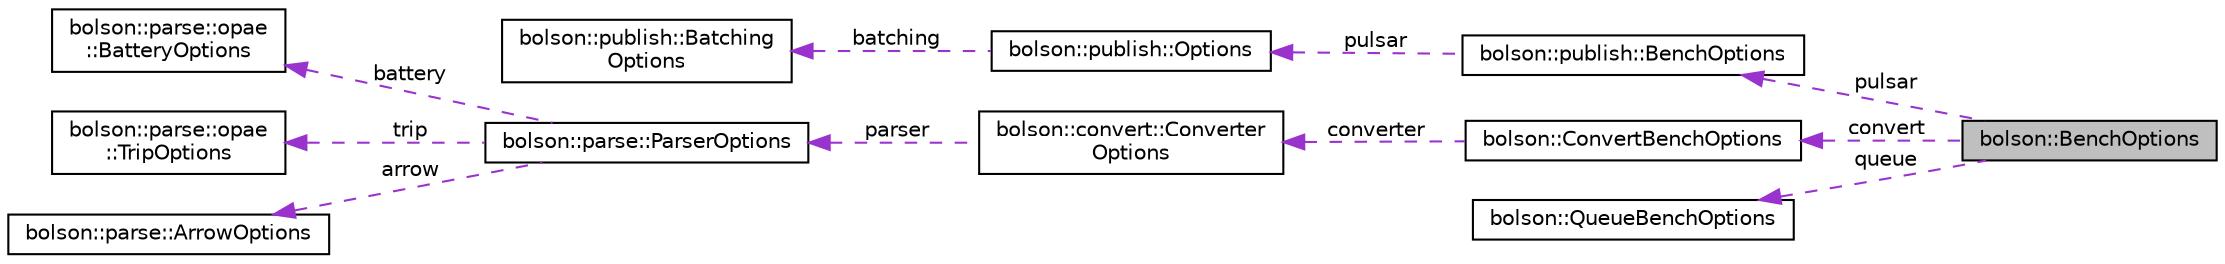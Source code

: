 digraph "bolson::BenchOptions"
{
 // LATEX_PDF_SIZE
  edge [fontname="Helvetica",fontsize="10",labelfontname="Helvetica",labelfontsize="10"];
  node [fontname="Helvetica",fontsize="10",shape=record];
  rankdir="LR";
  Node1 [label="bolson::BenchOptions",height=0.2,width=0.4,color="black", fillcolor="grey75", style="filled", fontcolor="black",tooltip="Benchmark subcommand options."];
  Node2 -> Node1 [dir="back",color="darkorchid3",fontsize="10",style="dashed",label=" pulsar" ,fontname="Helvetica"];
  Node2 [label="bolson::publish::BenchOptions",height=0.2,width=0.4,color="black", fillcolor="white", style="filled",URL="$structbolson_1_1publish_1_1_bench_options.html",tooltip="Options for Pulsar interface benchmark."];
  Node3 -> Node2 [dir="back",color="darkorchid3",fontsize="10",style="dashed",label=" pulsar" ,fontname="Helvetica"];
  Node3 [label="bolson::publish::Options",height=0.2,width=0.4,color="black", fillcolor="white", style="filled",URL="$structbolson_1_1publish_1_1_options.html",tooltip="Pulsar options."];
  Node4 -> Node3 [dir="back",color="darkorchid3",fontsize="10",style="dashed",label=" batching" ,fontname="Helvetica"];
  Node4 [label="bolson::publish::Batching\lOptions",height=0.2,width=0.4,color="black", fillcolor="white", style="filled",URL="$structbolson_1_1publish_1_1_batching_options.html",tooltip="Pulsar batching producer options."];
  Node5 -> Node1 [dir="back",color="darkorchid3",fontsize="10",style="dashed",label=" convert" ,fontname="Helvetica"];
  Node5 [label="bolson::ConvertBenchOptions",height=0.2,width=0.4,color="black", fillcolor="white", style="filled",URL="$structbolson_1_1_convert_bench_options.html",tooltip="Options for the Convert benchmark."];
  Node6 -> Node5 [dir="back",color="darkorchid3",fontsize="10",style="dashed",label=" converter" ,fontname="Helvetica"];
  Node6 [label="bolson::convert::Converter\lOptions",height=0.2,width=0.4,color="black", fillcolor="white", style="filled",URL="$structbolson_1_1convert_1_1_converter_options.html",tooltip="Converter options."];
  Node7 -> Node6 [dir="back",color="darkorchid3",fontsize="10",style="dashed",label=" parser" ,fontname="Helvetica"];
  Node7 [label="bolson::parse::ParserOptions",height=0.2,width=0.4,color="black", fillcolor="white", style="filled",URL="$structbolson_1_1parse_1_1_parser_options.html",tooltip="All parser options."];
  Node8 -> Node7 [dir="back",color="darkorchid3",fontsize="10",style="dashed",label=" battery" ,fontname="Helvetica"];
  Node8 [label="bolson::parse::opae\l::BatteryOptions",height=0.2,width=0.4,color="black", fillcolor="white", style="filled",URL="$structbolson_1_1parse_1_1opae_1_1_battery_options.html",tooltip=" "];
  Node9 -> Node7 [dir="back",color="darkorchid3",fontsize="10",style="dashed",label=" trip" ,fontname="Helvetica"];
  Node9 [label="bolson::parse::opae\l::TripOptions",height=0.2,width=0.4,color="black", fillcolor="white", style="filled",URL="$structbolson_1_1parse_1_1opae_1_1_trip_options.html",tooltip=" "];
  Node10 -> Node7 [dir="back",color="darkorchid3",fontsize="10",style="dashed",label=" arrow" ,fontname="Helvetica"];
  Node10 [label="bolson::parse::ArrowOptions",height=0.2,width=0.4,color="black", fillcolor="white", style="filled",URL="$structbolson_1_1parse_1_1_arrow_options.html",tooltip="Options for Arrow's built-in JSON parser."];
  Node11 -> Node1 [dir="back",color="darkorchid3",fontsize="10",style="dashed",label=" queue" ,fontname="Helvetica"];
  Node11 [label="bolson::QueueBenchOptions",height=0.2,width=0.4,color="black", fillcolor="white", style="filled",URL="$structbolson_1_1_queue_bench_options.html",tooltip="Options for queue benchmark."];
}
